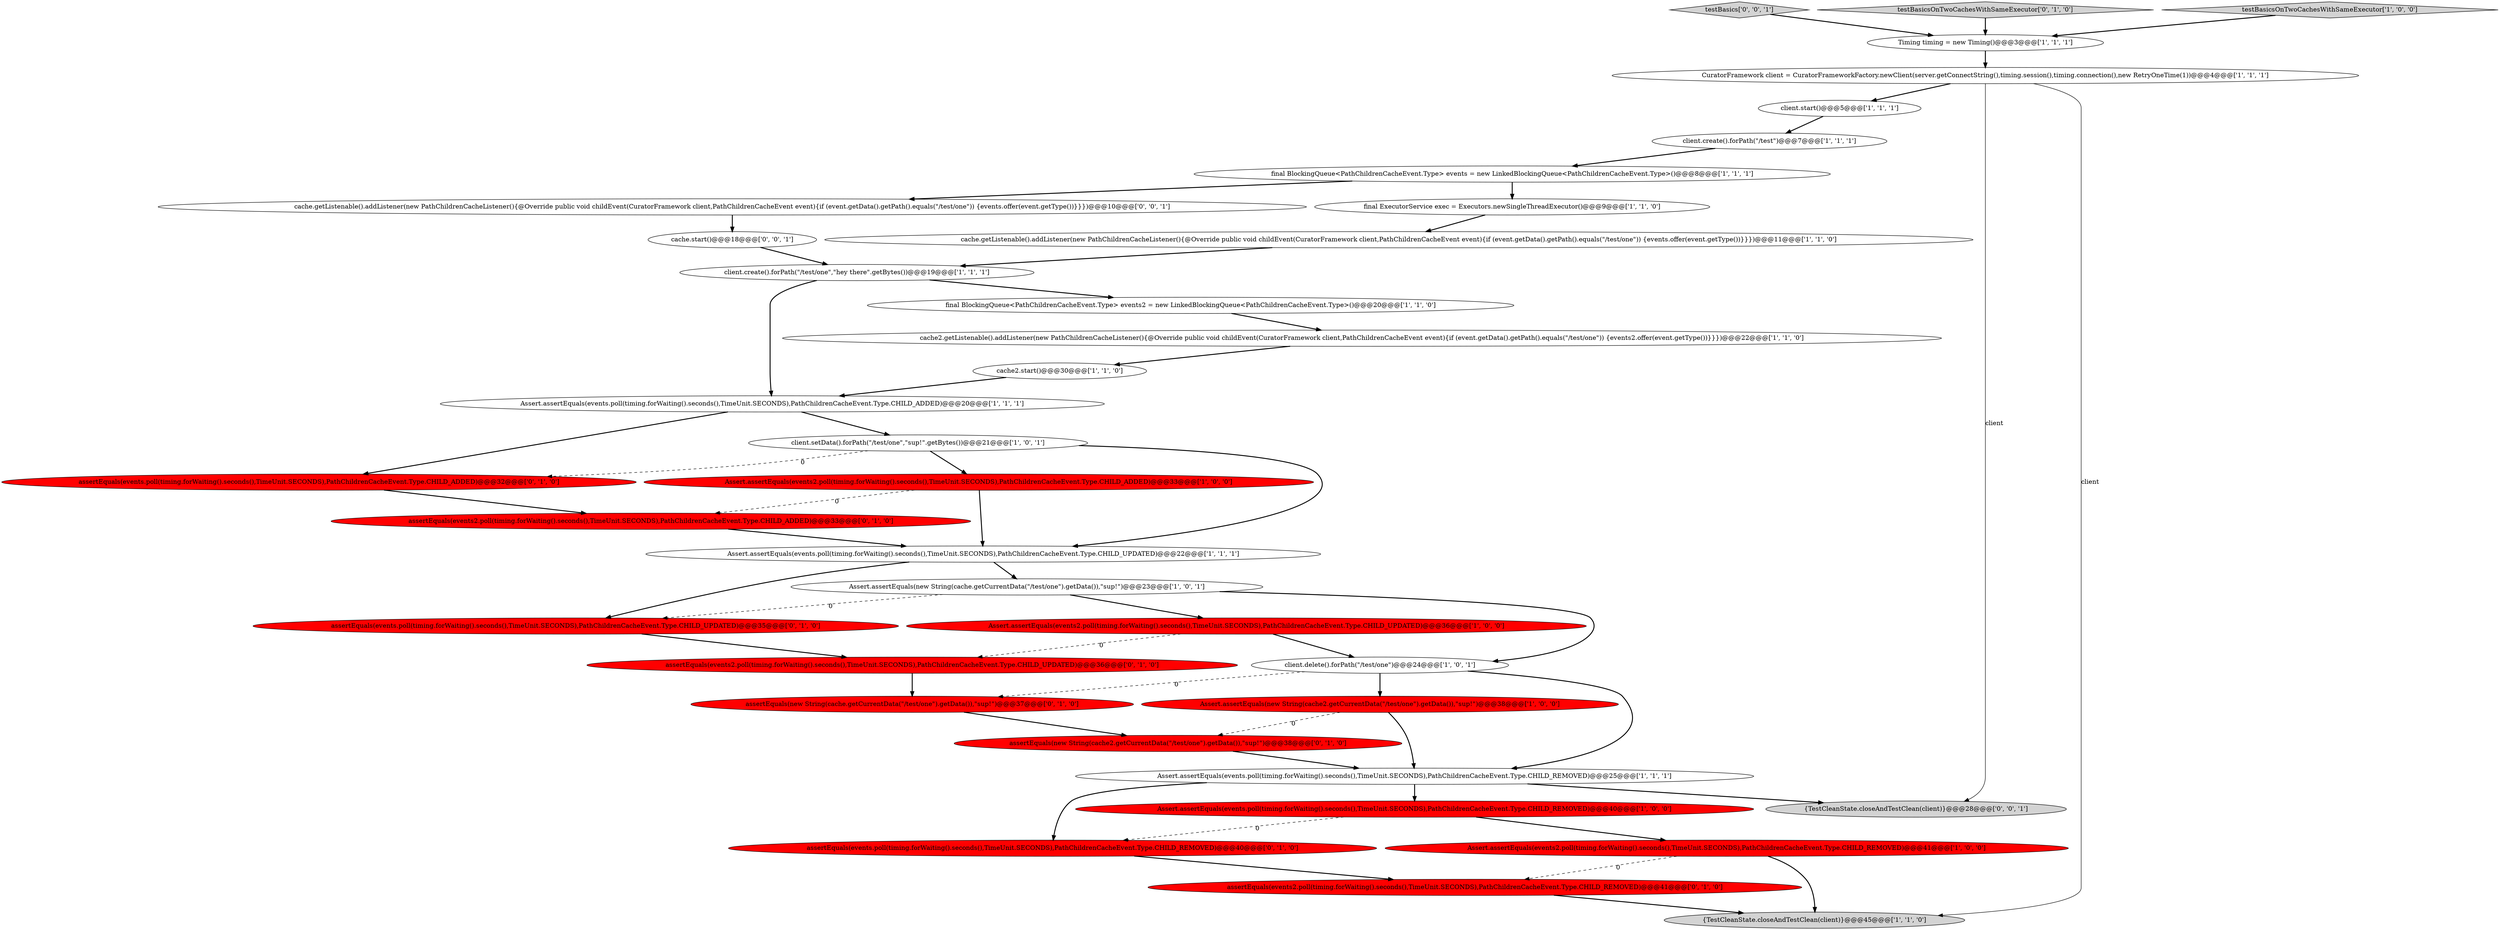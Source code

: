 digraph {
35 [style = filled, label = "testBasics['0', '0', '1']", fillcolor = lightgray, shape = diamond image = "AAA0AAABBB3BBB"];
9 [style = filled, label = "client.create().forPath(\"/test\")@@@7@@@['1', '1', '1']", fillcolor = white, shape = ellipse image = "AAA0AAABBB1BBB"];
22 [style = filled, label = "cache2.start()@@@30@@@['1', '1', '0']", fillcolor = white, shape = ellipse image = "AAA0AAABBB1BBB"];
34 [style = filled, label = "cache.getListenable().addListener(new PathChildrenCacheListener(){@Override public void childEvent(CuratorFramework client,PathChildrenCacheEvent event){if (event.getData().getPath().equals(\"/test/one\")) {events.offer(event.getType())}}})@@@10@@@['0', '0', '1']", fillcolor = white, shape = ellipse image = "AAA0AAABBB3BBB"];
6 [style = filled, label = "cache.getListenable().addListener(new PathChildrenCacheListener(){@Override public void childEvent(CuratorFramework client,PathChildrenCacheEvent event){if (event.getData().getPath().equals(\"/test/one\")) {events.offer(event.getType())}}})@@@11@@@['1', '1', '0']", fillcolor = white, shape = ellipse image = "AAA0AAABBB1BBB"];
29 [style = filled, label = "assertEquals(new String(cache2.getCurrentData(\"/test/one\").getData()),\"sup!\")@@@38@@@['0', '1', '0']", fillcolor = red, shape = ellipse image = "AAA1AAABBB2BBB"];
15 [style = filled, label = "CuratorFramework client = CuratorFrameworkFactory.newClient(server.getConnectString(),timing.session(),timing.connection(),new RetryOneTime(1))@@@4@@@['1', '1', '1']", fillcolor = white, shape = ellipse image = "AAA0AAABBB1BBB"];
17 [style = filled, label = "client.create().forPath(\"/test/one\",\"hey there\".getBytes())@@@19@@@['1', '1', '1']", fillcolor = white, shape = ellipse image = "AAA0AAABBB1BBB"];
11 [style = filled, label = "Timing timing = new Timing()@@@3@@@['1', '1', '1']", fillcolor = white, shape = ellipse image = "AAA0AAABBB1BBB"];
23 [style = filled, label = "client.delete().forPath(\"/test/one\")@@@24@@@['1', '0', '1']", fillcolor = white, shape = ellipse image = "AAA0AAABBB1BBB"];
32 [style = filled, label = "assertEquals(events2.poll(timing.forWaiting().seconds(),TimeUnit.SECONDS),PathChildrenCacheEvent.Type.CHILD_ADDED)@@@33@@@['0', '1', '0']", fillcolor = red, shape = ellipse image = "AAA1AAABBB2BBB"];
28 [style = filled, label = "assertEquals(events2.poll(timing.forWaiting().seconds(),TimeUnit.SECONDS),PathChildrenCacheEvent.Type.CHILD_REMOVED)@@@41@@@['0', '1', '0']", fillcolor = red, shape = ellipse image = "AAA1AAABBB2BBB"];
33 [style = filled, label = "{TestCleanState.closeAndTestClean(client)}@@@28@@@['0', '0', '1']", fillcolor = lightgray, shape = ellipse image = "AAA0AAABBB3BBB"];
4 [style = filled, label = "Assert.assertEquals(new String(cache.getCurrentData(\"/test/one\").getData()),\"sup!\")@@@23@@@['1', '0', '1']", fillcolor = white, shape = ellipse image = "AAA0AAABBB1BBB"];
3 [style = filled, label = "final ExecutorService exec = Executors.newSingleThreadExecutor()@@@9@@@['1', '1', '0']", fillcolor = white, shape = ellipse image = "AAA0AAABBB1BBB"];
2 [style = filled, label = "Assert.assertEquals(events2.poll(timing.forWaiting().seconds(),TimeUnit.SECONDS),PathChildrenCacheEvent.Type.CHILD_REMOVED)@@@41@@@['1', '0', '0']", fillcolor = red, shape = ellipse image = "AAA1AAABBB1BBB"];
14 [style = filled, label = "Assert.assertEquals(events2.poll(timing.forWaiting().seconds(),TimeUnit.SECONDS),PathChildrenCacheEvent.Type.CHILD_ADDED)@@@33@@@['1', '0', '0']", fillcolor = red, shape = ellipse image = "AAA1AAABBB1BBB"];
25 [style = filled, label = "assertEquals(events.poll(timing.forWaiting().seconds(),TimeUnit.SECONDS),PathChildrenCacheEvent.Type.CHILD_REMOVED)@@@40@@@['0', '1', '0']", fillcolor = red, shape = ellipse image = "AAA1AAABBB2BBB"];
19 [style = filled, label = "client.start()@@@5@@@['1', '1', '1']", fillcolor = white, shape = ellipse image = "AAA0AAABBB1BBB"];
26 [style = filled, label = "assertEquals(events.poll(timing.forWaiting().seconds(),TimeUnit.SECONDS),PathChildrenCacheEvent.Type.CHILD_ADDED)@@@32@@@['0', '1', '0']", fillcolor = red, shape = ellipse image = "AAA1AAABBB2BBB"];
1 [style = filled, label = "Assert.assertEquals(new String(cache2.getCurrentData(\"/test/one\").getData()),\"sup!\")@@@38@@@['1', '0', '0']", fillcolor = red, shape = ellipse image = "AAA1AAABBB1BBB"];
16 [style = filled, label = "final BlockingQueue<PathChildrenCacheEvent.Type> events = new LinkedBlockingQueue<PathChildrenCacheEvent.Type>()@@@8@@@['1', '1', '1']", fillcolor = white, shape = ellipse image = "AAA0AAABBB1BBB"];
5 [style = filled, label = "Assert.assertEquals(events2.poll(timing.forWaiting().seconds(),TimeUnit.SECONDS),PathChildrenCacheEvent.Type.CHILD_UPDATED)@@@36@@@['1', '0', '0']", fillcolor = red, shape = ellipse image = "AAA1AAABBB1BBB"];
31 [style = filled, label = "assertEquals(new String(cache.getCurrentData(\"/test/one\").getData()),\"sup!\")@@@37@@@['0', '1', '0']", fillcolor = red, shape = ellipse image = "AAA1AAABBB2BBB"];
10 [style = filled, label = "final BlockingQueue<PathChildrenCacheEvent.Type> events2 = new LinkedBlockingQueue<PathChildrenCacheEvent.Type>()@@@20@@@['1', '1', '0']", fillcolor = white, shape = ellipse image = "AAA0AAABBB1BBB"];
36 [style = filled, label = "cache.start()@@@18@@@['0', '0', '1']", fillcolor = white, shape = ellipse image = "AAA0AAABBB3BBB"];
24 [style = filled, label = "assertEquals(events.poll(timing.forWaiting().seconds(),TimeUnit.SECONDS),PathChildrenCacheEvent.Type.CHILD_UPDATED)@@@35@@@['0', '1', '0']", fillcolor = red, shape = ellipse image = "AAA1AAABBB2BBB"];
0 [style = filled, label = "Assert.assertEquals(events.poll(timing.forWaiting().seconds(),TimeUnit.SECONDS),PathChildrenCacheEvent.Type.CHILD_UPDATED)@@@22@@@['1', '1', '1']", fillcolor = white, shape = ellipse image = "AAA0AAABBB1BBB"];
8 [style = filled, label = "{TestCleanState.closeAndTestClean(client)}@@@45@@@['1', '1', '0']", fillcolor = lightgray, shape = ellipse image = "AAA0AAABBB1BBB"];
30 [style = filled, label = "testBasicsOnTwoCachesWithSameExecutor['0', '1', '0']", fillcolor = lightgray, shape = diamond image = "AAA0AAABBB2BBB"];
20 [style = filled, label = "Assert.assertEquals(events.poll(timing.forWaiting().seconds(),TimeUnit.SECONDS),PathChildrenCacheEvent.Type.CHILD_REMOVED)@@@40@@@['1', '0', '0']", fillcolor = red, shape = ellipse image = "AAA1AAABBB1BBB"];
13 [style = filled, label = "cache2.getListenable().addListener(new PathChildrenCacheListener(){@Override public void childEvent(CuratorFramework client,PathChildrenCacheEvent event){if (event.getData().getPath().equals(\"/test/one\")) {events2.offer(event.getType())}}})@@@22@@@['1', '1', '0']", fillcolor = white, shape = ellipse image = "AAA0AAABBB1BBB"];
12 [style = filled, label = "Assert.assertEquals(events.poll(timing.forWaiting().seconds(),TimeUnit.SECONDS),PathChildrenCacheEvent.Type.CHILD_ADDED)@@@20@@@['1', '1', '1']", fillcolor = white, shape = ellipse image = "AAA0AAABBB1BBB"];
21 [style = filled, label = "client.setData().forPath(\"/test/one\",\"sup!\".getBytes())@@@21@@@['1', '0', '1']", fillcolor = white, shape = ellipse image = "AAA0AAABBB1BBB"];
18 [style = filled, label = "Assert.assertEquals(events.poll(timing.forWaiting().seconds(),TimeUnit.SECONDS),PathChildrenCacheEvent.Type.CHILD_REMOVED)@@@25@@@['1', '1', '1']", fillcolor = white, shape = ellipse image = "AAA0AAABBB1BBB"];
27 [style = filled, label = "assertEquals(events2.poll(timing.forWaiting().seconds(),TimeUnit.SECONDS),PathChildrenCacheEvent.Type.CHILD_UPDATED)@@@36@@@['0', '1', '0']", fillcolor = red, shape = ellipse image = "AAA1AAABBB2BBB"];
7 [style = filled, label = "testBasicsOnTwoCachesWithSameExecutor['1', '0', '0']", fillcolor = lightgray, shape = diamond image = "AAA0AAABBB1BBB"];
6->17 [style = bold, label=""];
16->3 [style = bold, label=""];
17->10 [style = bold, label=""];
25->28 [style = bold, label=""];
7->11 [style = bold, label=""];
26->32 [style = bold, label=""];
21->0 [style = bold, label=""];
5->23 [style = bold, label=""];
12->21 [style = bold, label=""];
32->0 [style = bold, label=""];
23->31 [style = dashed, label="0"];
18->33 [style = bold, label=""];
1->29 [style = dashed, label="0"];
16->34 [style = bold, label=""];
27->31 [style = bold, label=""];
3->6 [style = bold, label=""];
31->29 [style = bold, label=""];
1->18 [style = bold, label=""];
12->26 [style = bold, label=""];
15->19 [style = bold, label=""];
9->16 [style = bold, label=""];
11->15 [style = bold, label=""];
29->18 [style = bold, label=""];
20->2 [style = bold, label=""];
18->20 [style = bold, label=""];
30->11 [style = bold, label=""];
5->27 [style = dashed, label="0"];
17->12 [style = bold, label=""];
14->32 [style = dashed, label="0"];
14->0 [style = bold, label=""];
10->13 [style = bold, label=""];
19->9 [style = bold, label=""];
20->25 [style = dashed, label="0"];
0->4 [style = bold, label=""];
15->33 [style = solid, label="client"];
21->26 [style = dashed, label="0"];
22->12 [style = bold, label=""];
0->24 [style = bold, label=""];
28->8 [style = bold, label=""];
34->36 [style = bold, label=""];
2->28 [style = dashed, label="0"];
18->25 [style = bold, label=""];
23->1 [style = bold, label=""];
15->8 [style = solid, label="client"];
13->22 [style = bold, label=""];
36->17 [style = bold, label=""];
4->24 [style = dashed, label="0"];
4->5 [style = bold, label=""];
24->27 [style = bold, label=""];
23->18 [style = bold, label=""];
4->23 [style = bold, label=""];
2->8 [style = bold, label=""];
21->14 [style = bold, label=""];
35->11 [style = bold, label=""];
}
